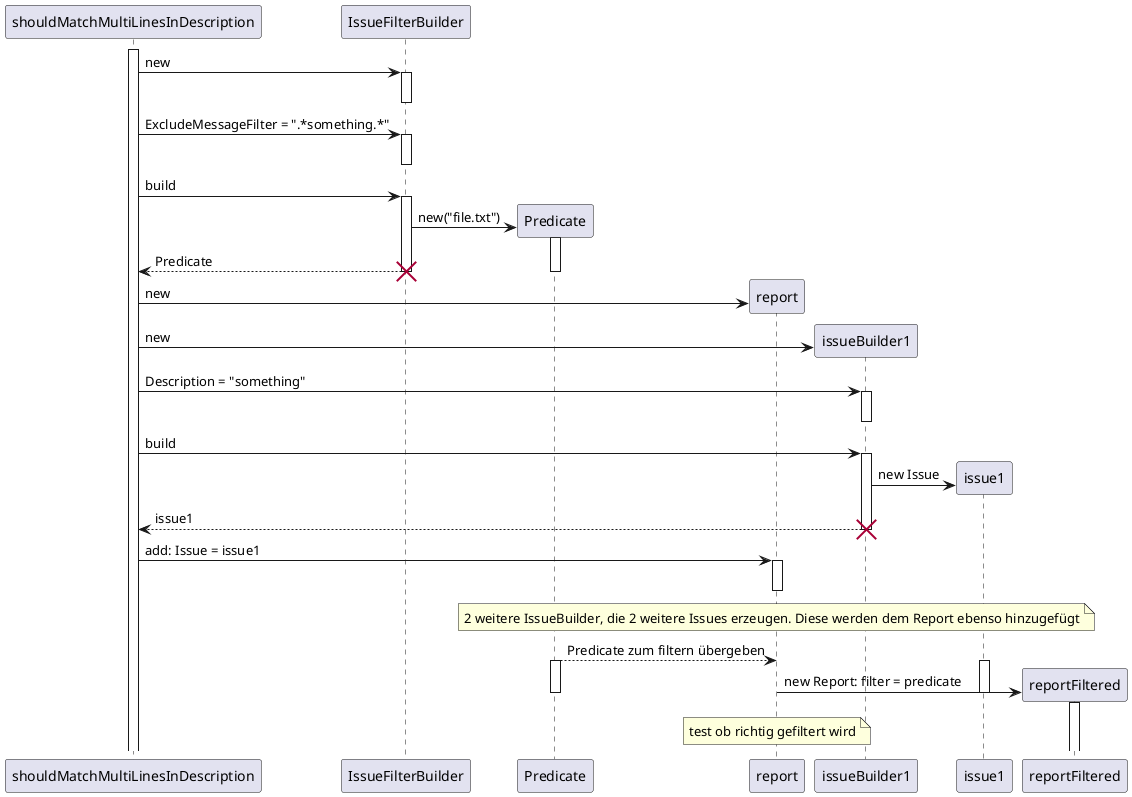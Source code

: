 @startuml
'todo: issueFilderBuilder statt IssueFilterBuilder (ebenso bei anderen Objekten?!) da das konkrete objekt gemeint ist?!
'Filterbuilder erzeugt ein neues Predicate, das spaeter der Report verwendet
activate shouldMatchMultiLinesInDescription
shouldMatchMultiLinesInDescription -> IssueFilterBuilder: new
activate IssueFilterBuilder
deactivate IssueFilterBuilder

shouldMatchMultiLinesInDescription -> IssueFilterBuilder: ExcludeMessageFilter = ".*something.*"
activate IssueFilterBuilder
deactivate IssueFilterBuilder

shouldMatchMultiLinesInDescription -> IssueFilterBuilder: build
activate IssueFilterBuilder
IssueFilterBuilder -> Predicate **: new("file.txt")
activate Predicate
deactivate Predicate
return Predicate
deactivate Predicate
destroy IssueFilterBuilder

'report wird erstellt
shouldMatchMultiLinesInDescription -> report **: new
'activate Report
'deactivate Report
shouldMatchMultiLinesInDescription -> issueBuilder1 **: new
'activate issueBuilder1
'deactivate issueBuilder1
shouldMatchMultiLinesInDescription -> issueBuilder1: Description = "something"
activate issueBuilder1
deactivate issueBuilder1
shouldMatchMultiLinesInDescription -> issueBuilder1: build
activate issueBuilder1
issueBuilder1 -> issue1 **: new Issue
'activate issue1
'deactivate issue1
return issue1
destroy issueBuilder1

shouldMatchMultiLinesInDescription -> report: add: Issue = issue1
activate report
deactivate report
note over report: 2 weitere IssueBuilder, die 2 weitere Issues erzeugen. Diese werden dem Report ebenso hinzugefügt
'...2 weitere IssueBuilder, die 2 weitere Issues erzeugen. Diese werden dem Report ebenso hinzugefügt...

Predicate --> report: Predicate zum filtern übergeben
activate Predicate
activate issue1
report -> reportFiltered **: new Report: filter = predicate
activate reportFiltered
deactivate Predicate
deactivate issue1
deactivate reportFiltered
note over report: test ob richtig gefiltert wird

'... test ob richtig gefiltert wird ...
'destroy shouldMatchMultiLinesInDescription
'destroy Predicate
'destroy report
'destroy issue1
'destroy reportFiltered
@enduml
